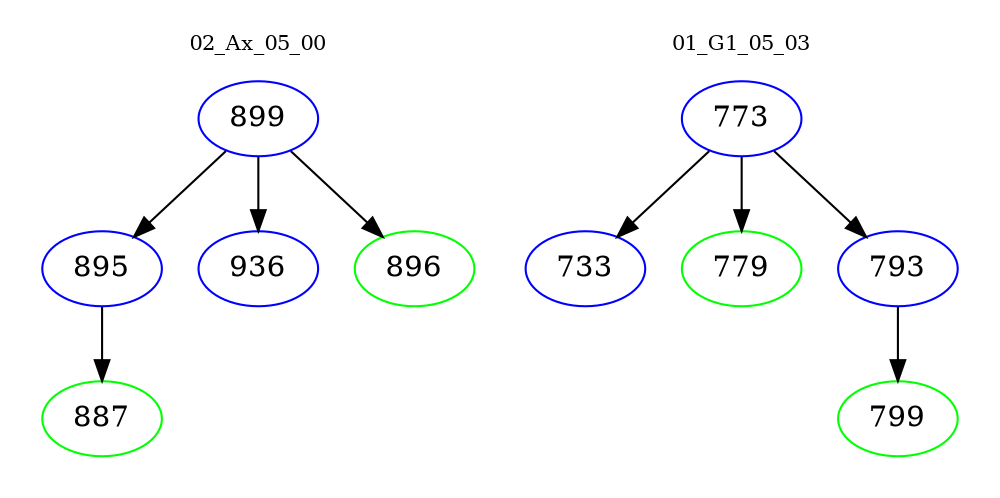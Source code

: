 digraph{
subgraph cluster_0 {
color = white
label = "02_Ax_05_00";
fontsize=10;
T0_899 [label="899", color="blue"]
T0_899 -> T0_895 [color="black"]
T0_895 [label="895", color="blue"]
T0_895 -> T0_887 [color="black"]
T0_887 [label="887", color="green"]
T0_899 -> T0_936 [color="black"]
T0_936 [label="936", color="blue"]
T0_899 -> T0_896 [color="black"]
T0_896 [label="896", color="green"]
}
subgraph cluster_1 {
color = white
label = "01_G1_05_03";
fontsize=10;
T1_773 [label="773", color="blue"]
T1_773 -> T1_733 [color="black"]
T1_733 [label="733", color="blue"]
T1_773 -> T1_779 [color="black"]
T1_779 [label="779", color="green"]
T1_773 -> T1_793 [color="black"]
T1_793 [label="793", color="blue"]
T1_793 -> T1_799 [color="black"]
T1_799 [label="799", color="green"]
}
}
